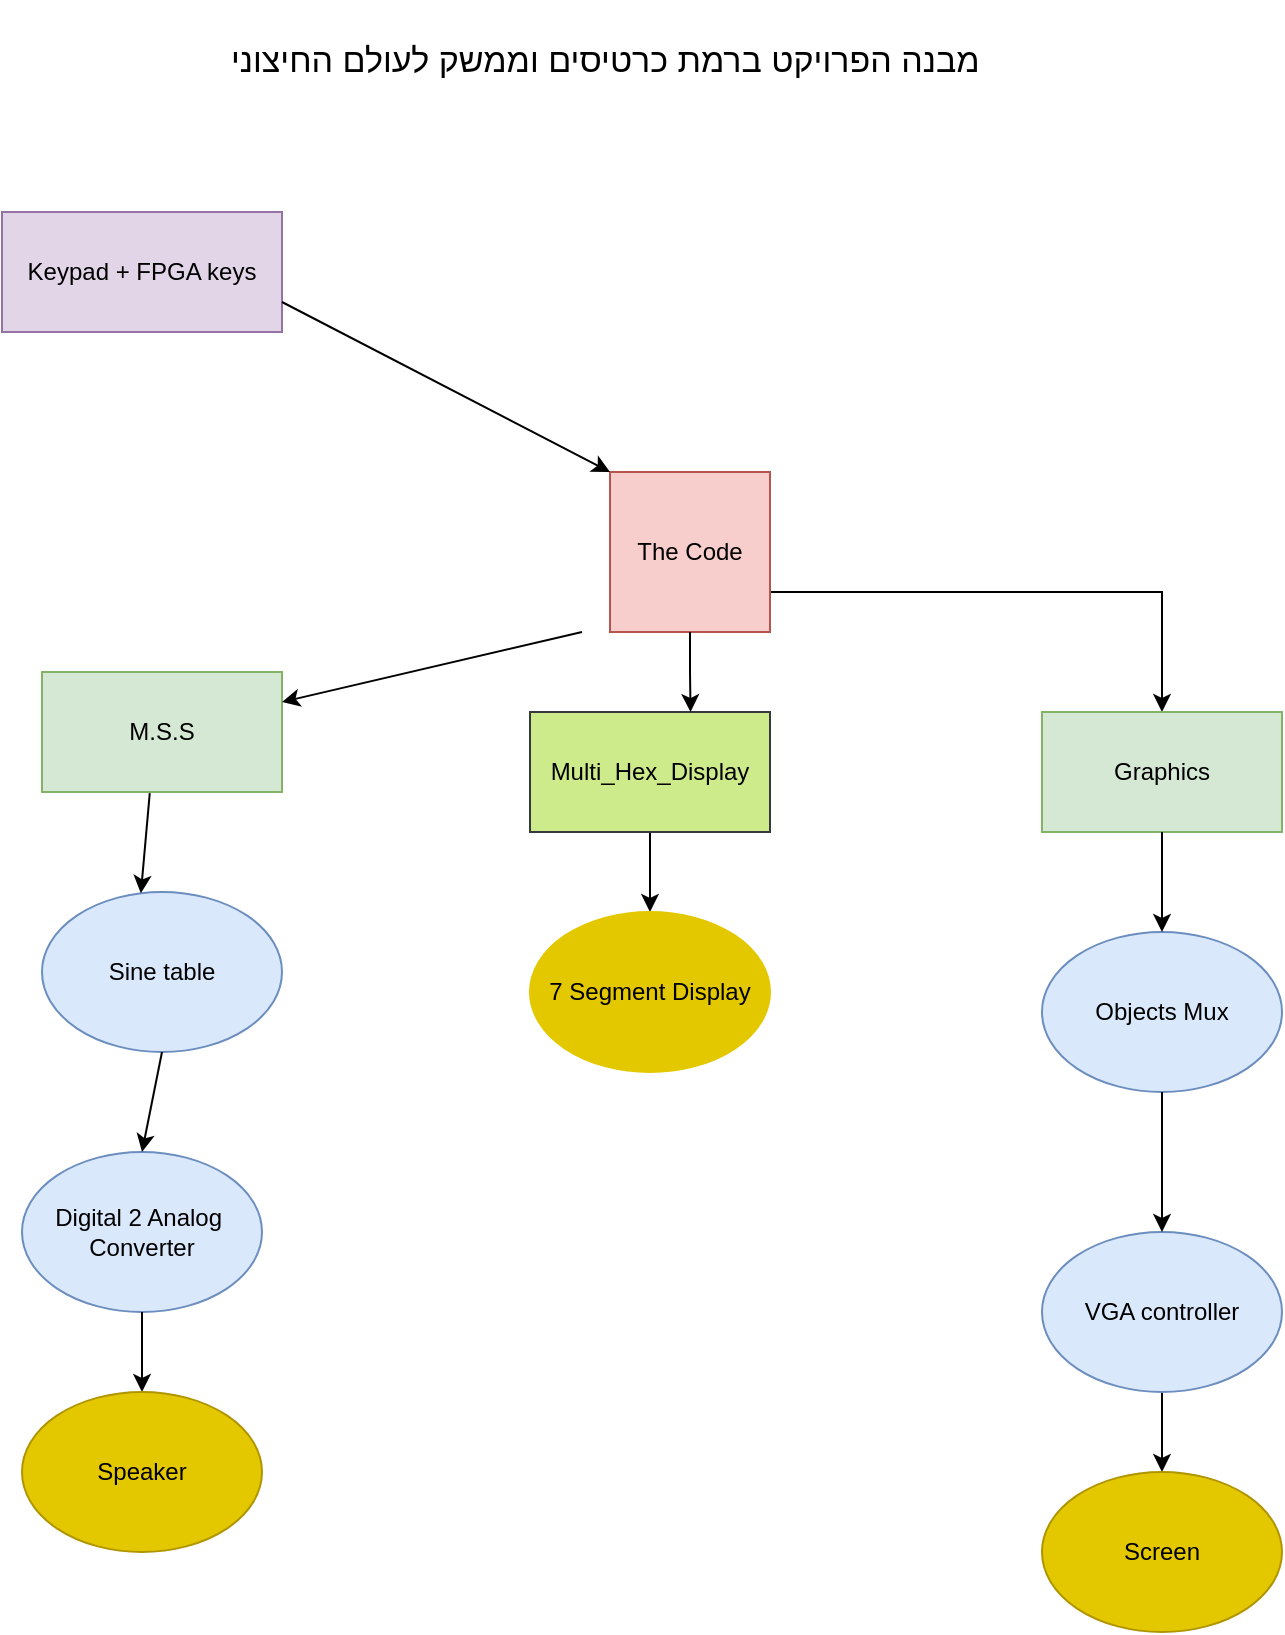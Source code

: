 <mxfile version="24.7.6">
  <diagram id="C5RBs43oDa-KdzZeNtuy" name="Page-1">
    <mxGraphModel dx="940" dy="480" grid="1" gridSize="10" guides="1" tooltips="1" connect="1" arrows="1" fold="1" page="1" pageScale="1" pageWidth="827" pageHeight="1169" math="0" shadow="0">
      <root>
        <mxCell id="WIyWlLk6GJQsqaUBKTNV-0" />
        <mxCell id="WIyWlLk6GJQsqaUBKTNV-1" parent="WIyWlLk6GJQsqaUBKTNV-0" />
        <mxCell id="UUwFcdiqqm2ow9rQMbnC-0" value="Keypad + FPGA keys" style="rounded=0;whiteSpace=wrap;html=1;fillColor=#e1d5e7;strokeColor=#9673a6;" vertex="1" parent="WIyWlLk6GJQsqaUBKTNV-1">
          <mxGeometry x="110" y="130" width="140" height="60" as="geometry" />
        </mxCell>
        <mxCell id="UUwFcdiqqm2ow9rQMbnC-25" style="edgeStyle=orthogonalEdgeStyle;rounded=0;orthogonalLoop=1;jettySize=auto;html=1;exitX=0.5;exitY=1;exitDx=0;exitDy=0;" edge="1" parent="WIyWlLk6GJQsqaUBKTNV-1" source="UUwFcdiqqm2ow9rQMbnC-1" target="UUwFcdiqqm2ow9rQMbnC-26">
          <mxGeometry relative="1" as="geometry">
            <mxPoint x="434.286" y="490" as="targetPoint" />
          </mxGeometry>
        </mxCell>
        <mxCell id="UUwFcdiqqm2ow9rQMbnC-1" value="Multi_Hex_Display" style="rounded=0;whiteSpace=wrap;html=1;fillColor=#cdeb8b;strokeColor=#36393d;" vertex="1" parent="WIyWlLk6GJQsqaUBKTNV-1">
          <mxGeometry x="374" y="380" width="120" height="60" as="geometry" />
        </mxCell>
        <mxCell id="UUwFcdiqqm2ow9rQMbnC-2" value="M.S.S" style="rounded=0;whiteSpace=wrap;html=1;fillColor=#d5e8d4;strokeColor=#82b366;" vertex="1" parent="WIyWlLk6GJQsqaUBKTNV-1">
          <mxGeometry x="130" y="360" width="120" height="60" as="geometry" />
        </mxCell>
        <mxCell id="UUwFcdiqqm2ow9rQMbnC-19" style="edgeStyle=orthogonalEdgeStyle;rounded=0;orthogonalLoop=1;jettySize=auto;html=1;exitX=1;exitY=0.75;exitDx=0;exitDy=0;entryX=0.5;entryY=0;entryDx=0;entryDy=0;" edge="1" parent="WIyWlLk6GJQsqaUBKTNV-1" source="UUwFcdiqqm2ow9rQMbnC-4" target="UUwFcdiqqm2ow9rQMbnC-18">
          <mxGeometry relative="1" as="geometry" />
        </mxCell>
        <mxCell id="UUwFcdiqqm2ow9rQMbnC-4" value="The Code" style="whiteSpace=wrap;html=1;aspect=fixed;fillColor=#f8cecc;strokeColor=#b85450;" vertex="1" parent="WIyWlLk6GJQsqaUBKTNV-1">
          <mxGeometry x="414" y="260" width="80" height="80" as="geometry" />
        </mxCell>
        <mxCell id="UUwFcdiqqm2ow9rQMbnC-5" value="&lt;p style=&quot;margin: 0cm; direction: rtl; unicode-bidi: embed; font-size: 17px;&quot; dir=&quot;RTL&quot; align=&quot;center&quot;&gt;&lt;span style=&quot;&quot; lang=&quot;HE&quot;&gt;&lt;font style=&quot;font-size: 17px;&quot;&gt;&lt;br&gt;&lt;font style=&quot;font-size: 17px;&quot;&gt;&amp;nbsp;&lt;/font&gt;&lt;/font&gt;&lt;/span&gt;&lt;span style=&quot;background-color: initial;&quot;&gt;מבנה&amp;nbsp;&lt;/span&gt;&lt;span style=&quot;background-color: initial;&quot;&gt;הפרויקט ברמת כרטיסים&amp;nbsp;&lt;/span&gt;&lt;span style=&quot;background-color: initial;&quot;&gt;וממשק&amp;nbsp;&lt;/span&gt;&lt;span style=&quot;background-color: initial;&quot;&gt;לעולם החיצוני&lt;/span&gt;&lt;/p&gt;&lt;font style=&quot;font-size: 17px;&quot;&gt;&lt;br style=&quot;&quot;&gt;&lt;br&gt;&lt;/font&gt;&lt;p style=&quot;margin: 0cm; direction: rtl; unicode-bidi: embed; font-size: 17px;&quot; dir=&quot;RTL&quot; align=&quot;center&quot;&gt;&lt;span style=&quot;&quot; lang=&quot;HE&quot;&gt;&lt;font style=&quot;font-size: 17px;&quot;&gt;&lt;br&gt;&lt;br&gt;&lt;/font&gt;&lt;/span&gt;&lt;/p&gt;" style="text;strokeColor=none;align=center;fillColor=none;html=1;verticalAlign=middle;whiteSpace=wrap;rounded=0;" vertex="1" parent="WIyWlLk6GJQsqaUBKTNV-1">
          <mxGeometry x="139" y="70" width="550" height="30" as="geometry" />
        </mxCell>
        <mxCell id="UUwFcdiqqm2ow9rQMbnC-6" value="" style="endArrow=classic;html=1;rounded=0;entryX=0;entryY=0;entryDx=0;entryDy=0;exitX=1;exitY=0.75;exitDx=0;exitDy=0;" edge="1" parent="WIyWlLk6GJQsqaUBKTNV-1" source="UUwFcdiqqm2ow9rQMbnC-0" target="UUwFcdiqqm2ow9rQMbnC-4">
          <mxGeometry width="50" height="50" relative="1" as="geometry">
            <mxPoint x="270" y="180" as="sourcePoint" />
            <mxPoint x="400" y="250" as="targetPoint" />
          </mxGeometry>
        </mxCell>
        <mxCell id="UUwFcdiqqm2ow9rQMbnC-7" value="" style="endArrow=classic;html=1;rounded=0;entryX=1;entryY=0.25;entryDx=0;entryDy=0;" edge="1" parent="WIyWlLk6GJQsqaUBKTNV-1" target="UUwFcdiqqm2ow9rQMbnC-2">
          <mxGeometry width="50" height="50" relative="1" as="geometry">
            <mxPoint x="400" y="340" as="sourcePoint" />
            <mxPoint x="260" y="370" as="targetPoint" />
          </mxGeometry>
        </mxCell>
        <mxCell id="UUwFcdiqqm2ow9rQMbnC-8" value="Sine table" style="ellipse;whiteSpace=wrap;html=1;fillColor=#dae8fc;strokeColor=#6c8ebf;" vertex="1" parent="WIyWlLk6GJQsqaUBKTNV-1">
          <mxGeometry x="130" y="470" width="120" height="80" as="geometry" />
        </mxCell>
        <mxCell id="UUwFcdiqqm2ow9rQMbnC-10" value="" style="endArrow=classic;html=1;rounded=0;exitX=0.449;exitY=1.009;exitDx=0;exitDy=0;exitPerimeter=0;entryX=0.412;entryY=0.008;entryDx=0;entryDy=0;entryPerimeter=0;" edge="1" parent="WIyWlLk6GJQsqaUBKTNV-1" source="UUwFcdiqqm2ow9rQMbnC-2" target="UUwFcdiqqm2ow9rQMbnC-8">
          <mxGeometry width="50" height="50" relative="1" as="geometry">
            <mxPoint x="400" y="490" as="sourcePoint" />
            <mxPoint x="450" y="440" as="targetPoint" />
          </mxGeometry>
        </mxCell>
        <mxCell id="UUwFcdiqqm2ow9rQMbnC-11" value="Digital 2 Analog&amp;nbsp;&lt;div&gt;Converter&lt;/div&gt;" style="ellipse;whiteSpace=wrap;html=1;fillColor=#dae8fc;strokeColor=#6c8ebf;" vertex="1" parent="WIyWlLk6GJQsqaUBKTNV-1">
          <mxGeometry x="120" y="600" width="120" height="80" as="geometry" />
        </mxCell>
        <mxCell id="UUwFcdiqqm2ow9rQMbnC-13" value="" style="endArrow=classic;html=1;rounded=0;exitX=0.5;exitY=1;exitDx=0;exitDy=0;entryX=0.5;entryY=0;entryDx=0;entryDy=0;" edge="1" parent="WIyWlLk6GJQsqaUBKTNV-1" source="UUwFcdiqqm2ow9rQMbnC-8" target="UUwFcdiqqm2ow9rQMbnC-11">
          <mxGeometry width="50" height="50" relative="1" as="geometry">
            <mxPoint x="400" y="610" as="sourcePoint" />
            <mxPoint x="450" y="560" as="targetPoint" />
          </mxGeometry>
        </mxCell>
        <mxCell id="UUwFcdiqqm2ow9rQMbnC-14" value="" style="endArrow=classic;html=1;rounded=0;exitX=0.5;exitY=1;exitDx=0;exitDy=0;" edge="1" parent="WIyWlLk6GJQsqaUBKTNV-1" source="UUwFcdiqqm2ow9rQMbnC-11" target="UUwFcdiqqm2ow9rQMbnC-15">
          <mxGeometry width="50" height="50" relative="1" as="geometry">
            <mxPoint x="400" y="610" as="sourcePoint" />
            <mxPoint x="180" y="720" as="targetPoint" />
          </mxGeometry>
        </mxCell>
        <mxCell id="UUwFcdiqqm2ow9rQMbnC-15" value="Speaker" style="ellipse;whiteSpace=wrap;html=1;fillColor=#e3c800;fontColor=#000000;strokeColor=#B09500;" vertex="1" parent="WIyWlLk6GJQsqaUBKTNV-1">
          <mxGeometry x="120" y="720" width="120" height="80" as="geometry" />
        </mxCell>
        <mxCell id="UUwFcdiqqm2ow9rQMbnC-16" style="edgeStyle=orthogonalEdgeStyle;rounded=0;orthogonalLoop=1;jettySize=auto;html=1;exitX=0.5;exitY=1;exitDx=0;exitDy=0;entryX=0.669;entryY=0;entryDx=0;entryDy=0;entryPerimeter=0;" edge="1" parent="WIyWlLk6GJQsqaUBKTNV-1" source="UUwFcdiqqm2ow9rQMbnC-4" target="UUwFcdiqqm2ow9rQMbnC-1">
          <mxGeometry relative="1" as="geometry" />
        </mxCell>
        <mxCell id="UUwFcdiqqm2ow9rQMbnC-23" style="edgeStyle=orthogonalEdgeStyle;rounded=0;orthogonalLoop=1;jettySize=auto;html=1;exitX=0.5;exitY=1;exitDx=0;exitDy=0;" edge="1" parent="WIyWlLk6GJQsqaUBKTNV-1" source="UUwFcdiqqm2ow9rQMbnC-17" target="UUwFcdiqqm2ow9rQMbnC-24">
          <mxGeometry relative="1" as="geometry">
            <mxPoint x="690.286" y="770" as="targetPoint" />
          </mxGeometry>
        </mxCell>
        <mxCell id="UUwFcdiqqm2ow9rQMbnC-17" value="VGA controller" style="ellipse;whiteSpace=wrap;html=1;fillColor=#dae8fc;strokeColor=#6c8ebf;" vertex="1" parent="WIyWlLk6GJQsqaUBKTNV-1">
          <mxGeometry x="630" y="640" width="120" height="80" as="geometry" />
        </mxCell>
        <mxCell id="UUwFcdiqqm2ow9rQMbnC-18" value="Graphics" style="rounded=0;whiteSpace=wrap;html=1;fillColor=#d5e8d4;strokeColor=#82b366;" vertex="1" parent="WIyWlLk6GJQsqaUBKTNV-1">
          <mxGeometry x="630" y="380" width="120" height="60" as="geometry" />
        </mxCell>
        <mxCell id="UUwFcdiqqm2ow9rQMbnC-20" value="Objects Mux" style="ellipse;whiteSpace=wrap;html=1;fillColor=#dae8fc;strokeColor=#6c8ebf;" vertex="1" parent="WIyWlLk6GJQsqaUBKTNV-1">
          <mxGeometry x="630" y="490" width="120" height="80" as="geometry" />
        </mxCell>
        <mxCell id="UUwFcdiqqm2ow9rQMbnC-21" value="" style="endArrow=classic;html=1;rounded=0;exitX=0.5;exitY=1;exitDx=0;exitDy=0;entryX=0.5;entryY=0;entryDx=0;entryDy=0;" edge="1" parent="WIyWlLk6GJQsqaUBKTNV-1" source="UUwFcdiqqm2ow9rQMbnC-18" target="UUwFcdiqqm2ow9rQMbnC-20">
          <mxGeometry width="50" height="50" relative="1" as="geometry">
            <mxPoint x="760" y="480" as="sourcePoint" />
            <mxPoint x="810" y="430" as="targetPoint" />
          </mxGeometry>
        </mxCell>
        <mxCell id="UUwFcdiqqm2ow9rQMbnC-22" value="" style="endArrow=classic;html=1;rounded=0;entryX=0.5;entryY=0;entryDx=0;entryDy=0;exitX=0.5;exitY=1;exitDx=0;exitDy=0;" edge="1" parent="WIyWlLk6GJQsqaUBKTNV-1" source="UUwFcdiqqm2ow9rQMbnC-20" target="UUwFcdiqqm2ow9rQMbnC-17">
          <mxGeometry width="50" height="50" relative="1" as="geometry">
            <mxPoint x="660" y="590" as="sourcePoint" />
            <mxPoint x="460" y="510" as="targetPoint" />
          </mxGeometry>
        </mxCell>
        <mxCell id="UUwFcdiqqm2ow9rQMbnC-24" value="Screen" style="ellipse;whiteSpace=wrap;html=1;fillColor=#e3c800;fontColor=#000000;strokeColor=#B09500;" vertex="1" parent="WIyWlLk6GJQsqaUBKTNV-1">
          <mxGeometry x="629.996" y="760" width="120" height="80" as="geometry" />
        </mxCell>
        <mxCell id="UUwFcdiqqm2ow9rQMbnC-26" value="7 Segment Display" style="ellipse;whiteSpace=wrap;html=1;fillColor=#E3C800;strokeColor=#E3C800;gradientDirection=north;" vertex="1" parent="WIyWlLk6GJQsqaUBKTNV-1">
          <mxGeometry x="373.996" y="480" width="120" height="80" as="geometry" />
        </mxCell>
      </root>
    </mxGraphModel>
  </diagram>
</mxfile>
